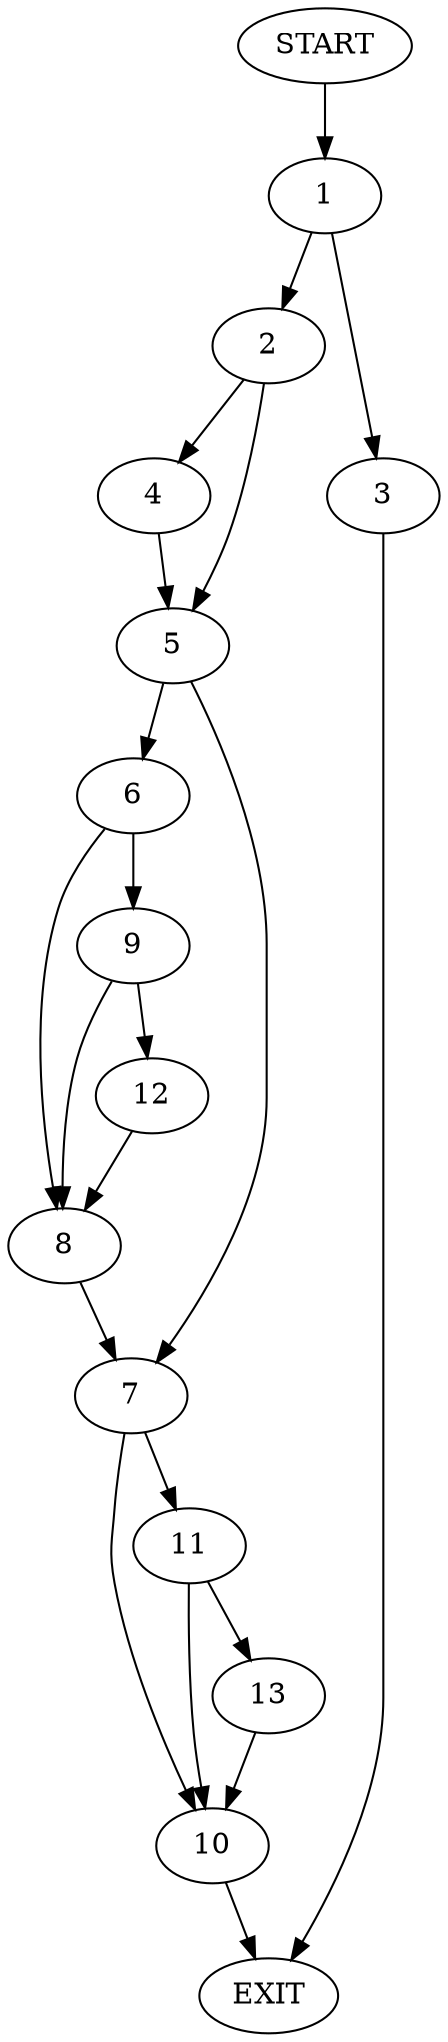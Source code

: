 digraph {
0 [label="START"]
14 [label="EXIT"]
0 -> 1
1 -> 2
1 -> 3
3 -> 14
2 -> 4
2 -> 5
4 -> 5
5 -> 6
5 -> 7
6 -> 8
6 -> 9
7 -> 10
7 -> 11
9 -> 8
9 -> 12
8 -> 7
12 -> 8
10 -> 14
11 -> 13
11 -> 10
13 -> 10
}
